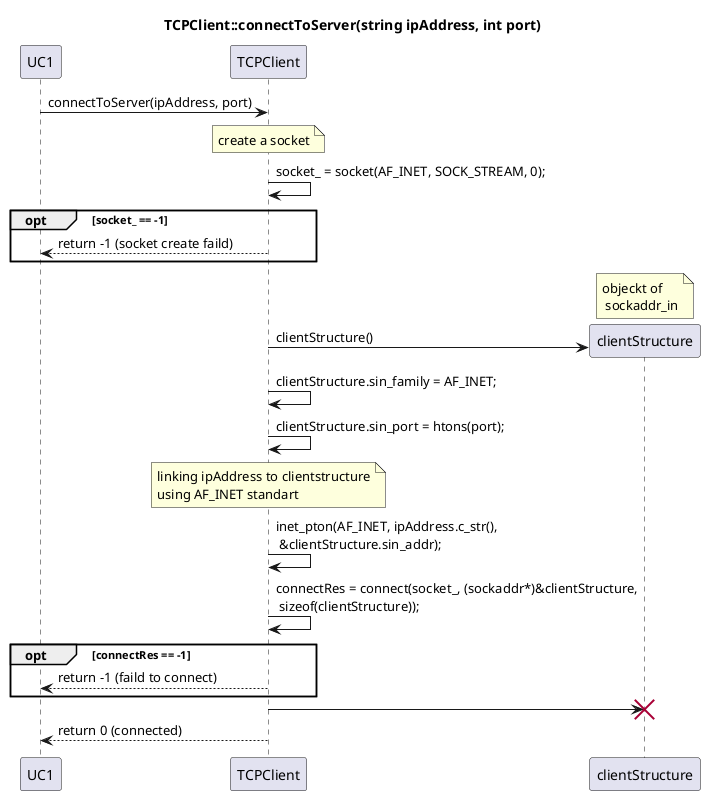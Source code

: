 @startuml
participant UC1
participant TCPClient

title TCPClient::connectToServer(string ipAddress, int port)

UC1 -> TCPClient : connectToServer(ipAddress, port)
note over TCPClient : create a socket
TCPClient -> TCPClient : socket_ = socket(AF_INET, SOCK_STREAM, 0);
opt socket_ == -1
    UC1 <-- TCPClient : return -1 (socket create faild)
end
note over clientStructure : objeckt of\n sockaddr_in
TCPClient -> clientStructure ** : clientStructure()
TCPClient -> TCPClient : clientStructure.sin_family = AF_INET;
TCPClient -> TCPClient : clientStructure.sin_port = htons(port);
note over TCPClient : linking ipAddress to clientstructure\nusing AF_INET standart
TCPClient -> TCPClient : inet_pton(AF_INET, ipAddress.c_str(),\n &clientStructure.sin_addr);
TCPClient -> TCPClient : connectRes = connect(socket_, (sockaddr*)&clientStructure,\n sizeof(clientStructure));
opt connectRes == -1
    UC1 <-- TCPClient : return -1 (faild to connect)
end
    TCPClient -> clientStructure !! :
    UC1 <-- TCPClient : return 0 (connected)


@enduml
